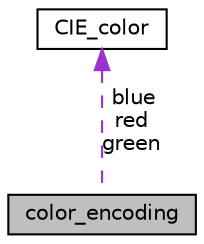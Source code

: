 digraph "color_encoding"
{
  edge [fontname="Helvetica",fontsize="10",labelfontname="Helvetica",labelfontsize="10"];
  node [fontname="Helvetica",fontsize="10",shape=record];
  Node1 [label="color_encoding",height=0.2,width=0.4,color="black", fillcolor="grey75", style="filled", fontcolor="black"];
  Node2 -> Node1 [dir="back",color="darkorchid3",fontsize="10",style="dashed",label=" blue\nred\ngreen" ,fontname="Helvetica"];
  Node2 [label="CIE_color",height=0.2,width=0.4,color="black", fillcolor="white", style="filled",URL="$struct_c_i_e__color.html"];
}

